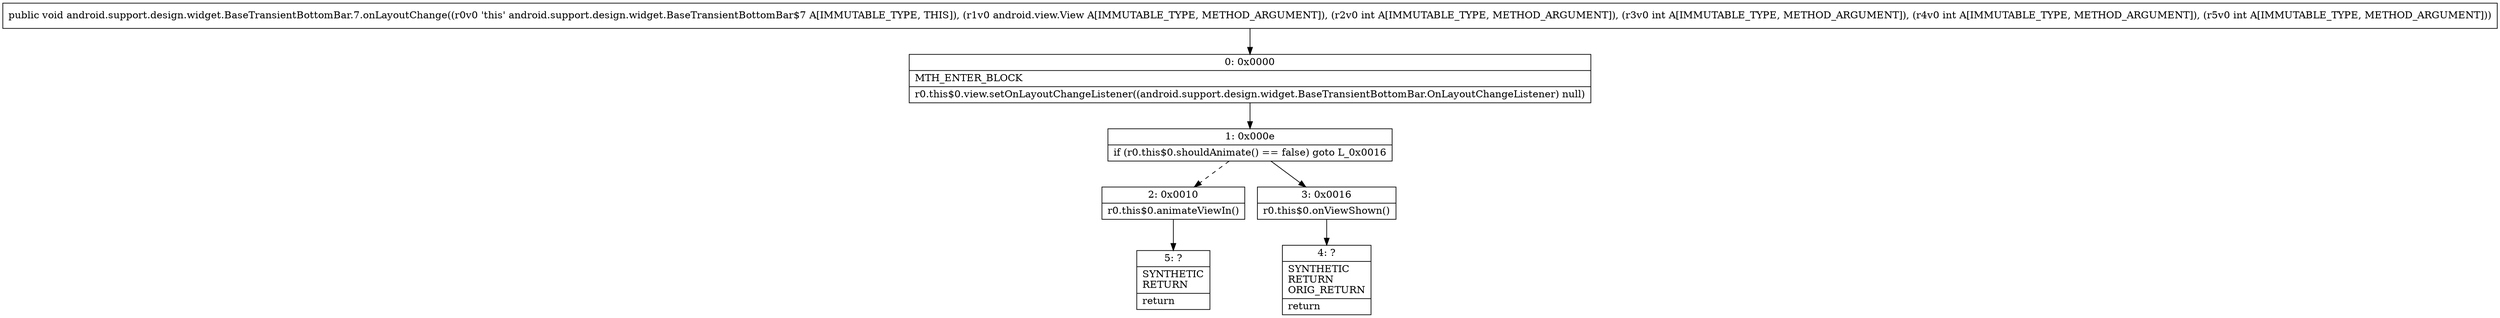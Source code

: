 digraph "CFG forandroid.support.design.widget.BaseTransientBottomBar.7.onLayoutChange(Landroid\/view\/View;IIII)V" {
Node_0 [shape=record,label="{0\:\ 0x0000|MTH_ENTER_BLOCK\l|r0.this$0.view.setOnLayoutChangeListener((android.support.design.widget.BaseTransientBottomBar.OnLayoutChangeListener) null)\l}"];
Node_1 [shape=record,label="{1\:\ 0x000e|if (r0.this$0.shouldAnimate() == false) goto L_0x0016\l}"];
Node_2 [shape=record,label="{2\:\ 0x0010|r0.this$0.animateViewIn()\l}"];
Node_3 [shape=record,label="{3\:\ 0x0016|r0.this$0.onViewShown()\l}"];
Node_4 [shape=record,label="{4\:\ ?|SYNTHETIC\lRETURN\lORIG_RETURN\l|return\l}"];
Node_5 [shape=record,label="{5\:\ ?|SYNTHETIC\lRETURN\l|return\l}"];
MethodNode[shape=record,label="{public void android.support.design.widget.BaseTransientBottomBar.7.onLayoutChange((r0v0 'this' android.support.design.widget.BaseTransientBottomBar$7 A[IMMUTABLE_TYPE, THIS]), (r1v0 android.view.View A[IMMUTABLE_TYPE, METHOD_ARGUMENT]), (r2v0 int A[IMMUTABLE_TYPE, METHOD_ARGUMENT]), (r3v0 int A[IMMUTABLE_TYPE, METHOD_ARGUMENT]), (r4v0 int A[IMMUTABLE_TYPE, METHOD_ARGUMENT]), (r5v0 int A[IMMUTABLE_TYPE, METHOD_ARGUMENT])) }"];
MethodNode -> Node_0;
Node_0 -> Node_1;
Node_1 -> Node_2[style=dashed];
Node_1 -> Node_3;
Node_2 -> Node_5;
Node_3 -> Node_4;
}

